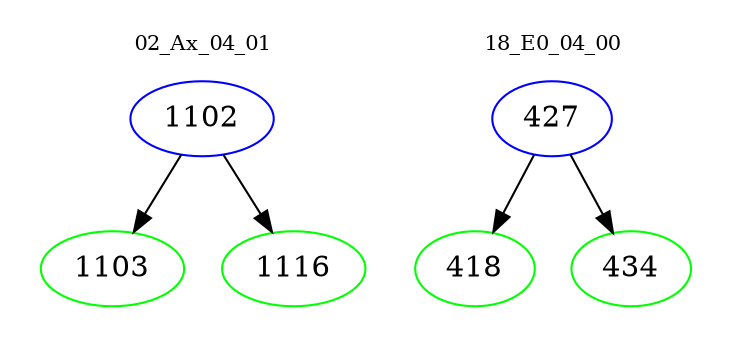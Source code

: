 digraph{
subgraph cluster_0 {
color = white
label = "02_Ax_04_01";
fontsize=10;
T0_1102 [label="1102", color="blue"]
T0_1102 -> T0_1103 [color="black"]
T0_1103 [label="1103", color="green"]
T0_1102 -> T0_1116 [color="black"]
T0_1116 [label="1116", color="green"]
}
subgraph cluster_1 {
color = white
label = "18_E0_04_00";
fontsize=10;
T1_427 [label="427", color="blue"]
T1_427 -> T1_418 [color="black"]
T1_418 [label="418", color="green"]
T1_427 -> T1_434 [color="black"]
T1_434 [label="434", color="green"]
}
}
